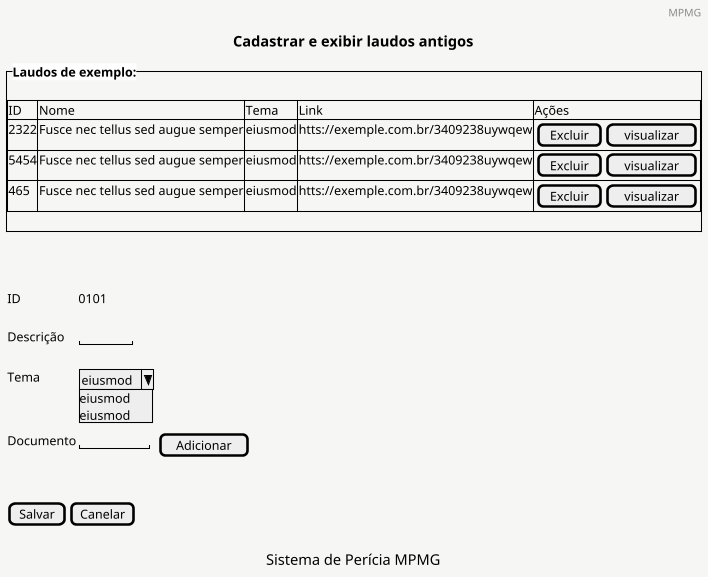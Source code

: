 @startsalt  pesquisa
<style>
saltDiagram {
  BackgroundColor #f6f6f5
}
</style>
skinparam dpi 100
title Cadastrar e exibir laudos antigos
header MPMG
caption Sistema de Perícia MPMG
{

        {^**Laudos de exemplo:**
            .
            {#
                ID      | Nome        | Tema       | Link | Ações
                2322    | Fusce nec tellus sed augue semper        | eiusmod    | htts://exemple.com.br/3409238uywqew  | { [Excluir] | [visualizar] }
                5454    | Fusce nec tellus sed augue semper        | eiusmod    | htts://exemple.com.br/3409238uywqew  | { [Excluir] | [visualizar] }
                465     | Fusce nec tellus sed augue semper         | eiusmod    | htts://exemple.com.br/3409238uywqew  | { [Excluir] | [visualizar] }
            }
            .
        }
    .
    .
    {
    ID | 0101
    .
    Descrição | "      "
    .
    Tema | { | ^eiusmod^^eiusmod^^eiusmod^}
    .
    .
    Documento | "        " | [ Adicionar]
    .
    }
    .
    {[Salvar] | [Canelar] }
    .
}
@endsalt